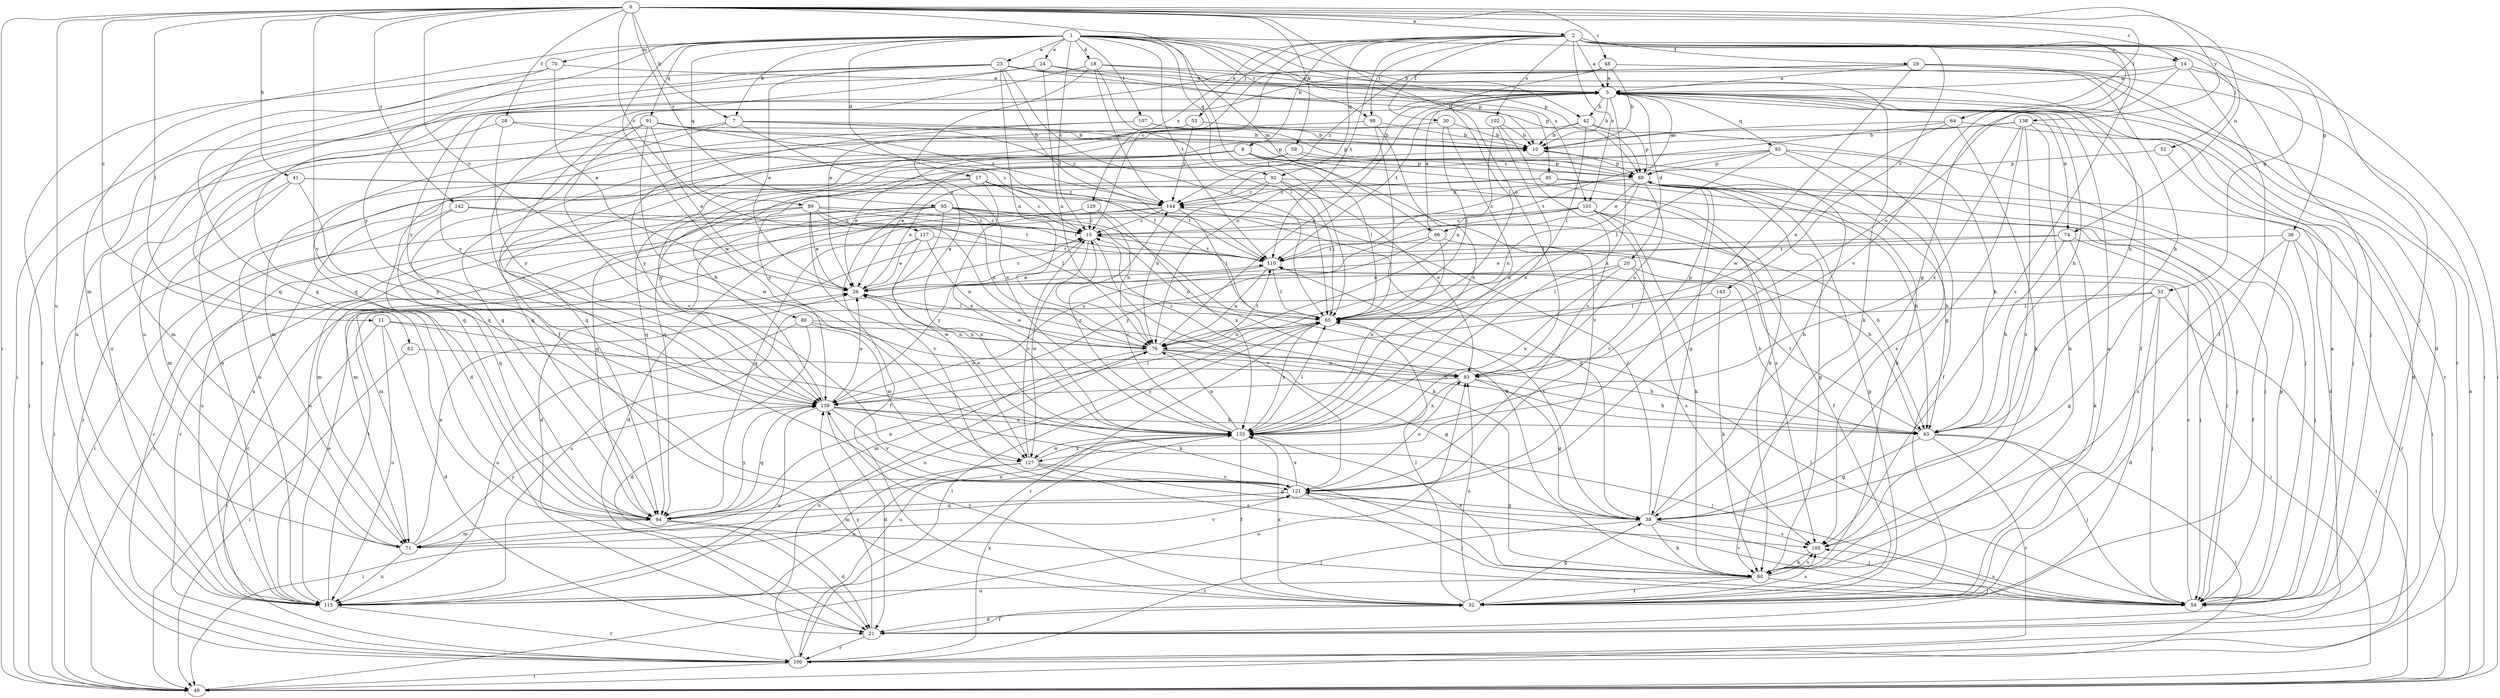 strict digraph  {
0;
1;
2;
5;
7;
8;
10;
11;
14;
15;
17;
18;
20;
21;
23;
24;
26;
28;
29;
30;
32;
33;
36;
38;
41;
42;
43;
48;
49;
52;
53;
54;
59;
60;
62;
64;
65;
66;
70;
71;
74;
76;
80;
83;
85;
88;
89;
91;
92;
93;
94;
95;
98;
100;
101;
102;
105;
107;
110;
115;
117;
121;
127;
129;
133;
138;
139;
142;
143;
144;
0 -> 2  [label=a];
0 -> 7  [label=b];
0 -> 11  [label=c];
0 -> 14  [label=c];
0 -> 28  [label=f];
0 -> 41  [label=h];
0 -> 48  [label=i];
0 -> 49  [label=i];
0 -> 59  [label=k];
0 -> 62  [label=l];
0 -> 64  [label=l];
0 -> 65  [label=l];
0 -> 74  [label=n];
0 -> 80  [label=o];
0 -> 83  [label=o];
0 -> 95  [label=r];
0 -> 115  [label=u];
0 -> 117  [label=v];
0 -> 121  [label=v];
0 -> 138  [label=y];
0 -> 142  [label=z];
1 -> 7  [label=b];
1 -> 14  [label=c];
1 -> 15  [label=c];
1 -> 17  [label=d];
1 -> 18  [label=d];
1 -> 23  [label=e];
1 -> 24  [label=e];
1 -> 42  [label=h];
1 -> 66  [label=m];
1 -> 70  [label=m];
1 -> 71  [label=m];
1 -> 85  [label=p];
1 -> 88  [label=p];
1 -> 89  [label=q];
1 -> 91  [label=q];
1 -> 92  [label=q];
1 -> 98  [label=r];
1 -> 101  [label=s];
1 -> 107  [label=t];
1 -> 110  [label=t];
1 -> 127  [label=w];
1 -> 139  [label=y];
2 -> 5  [label=a];
2 -> 8  [label=b];
2 -> 15  [label=c];
2 -> 29  [label=f];
2 -> 30  [label=f];
2 -> 33  [label=g];
2 -> 36  [label=g];
2 -> 38  [label=g];
2 -> 52  [label=j];
2 -> 53  [label=j];
2 -> 54  [label=j];
2 -> 92  [label=q];
2 -> 98  [label=r];
2 -> 101  [label=s];
2 -> 102  [label=s];
2 -> 105  [label=s];
2 -> 110  [label=t];
2 -> 121  [label=v];
2 -> 129  [label=x];
2 -> 143  [label=z];
5 -> 10  [label=b];
5 -> 20  [label=d];
5 -> 32  [label=f];
5 -> 42  [label=h];
5 -> 43  [label=h];
5 -> 74  [label=n];
5 -> 76  [label=n];
5 -> 93  [label=q];
5 -> 100  [label=r];
5 -> 110  [label=t];
5 -> 115  [label=u];
5 -> 133  [label=x];
5 -> 139  [label=y];
7 -> 10  [label=b];
7 -> 21  [label=d];
7 -> 88  [label=p];
7 -> 94  [label=q];
7 -> 133  [label=x];
7 -> 144  [label=z];
8 -> 26  [label=e];
8 -> 60  [label=k];
8 -> 65  [label=l];
8 -> 88  [label=p];
8 -> 94  [label=q];
8 -> 115  [label=u];
8 -> 121  [label=v];
8 -> 139  [label=y];
10 -> 88  [label=p];
11 -> 21  [label=d];
11 -> 49  [label=i];
11 -> 60  [label=k];
11 -> 76  [label=n];
11 -> 115  [label=u];
14 -> 5  [label=a];
14 -> 32  [label=f];
14 -> 49  [label=i];
14 -> 54  [label=j];
14 -> 83  [label=o];
14 -> 144  [label=z];
15 -> 110  [label=t];
15 -> 121  [label=v];
15 -> 127  [label=w];
15 -> 139  [label=y];
17 -> 15  [label=c];
17 -> 94  [label=q];
17 -> 100  [label=r];
17 -> 110  [label=t];
17 -> 133  [label=x];
17 -> 144  [label=z];
18 -> 5  [label=a];
18 -> 43  [label=h];
18 -> 65  [label=l];
18 -> 121  [label=v];
18 -> 133  [label=x];
18 -> 144  [label=z];
20 -> 26  [label=e];
20 -> 49  [label=i];
20 -> 65  [label=l];
20 -> 105  [label=s];
20 -> 133  [label=x];
21 -> 32  [label=f];
21 -> 100  [label=r];
21 -> 139  [label=y];
23 -> 5  [label=a];
23 -> 26  [label=e];
23 -> 49  [label=i];
23 -> 60  [label=k];
23 -> 65  [label=l];
23 -> 76  [label=n];
23 -> 88  [label=p];
23 -> 94  [label=q];
23 -> 110  [label=t];
23 -> 115  [label=u];
24 -> 5  [label=a];
24 -> 10  [label=b];
24 -> 32  [label=f];
24 -> 76  [label=n];
24 -> 94  [label=q];
26 -> 15  [label=c];
26 -> 65  [label=l];
28 -> 10  [label=b];
28 -> 15  [label=c];
28 -> 115  [label=u];
28 -> 139  [label=y];
29 -> 5  [label=a];
29 -> 43  [label=h];
29 -> 49  [label=i];
29 -> 100  [label=r];
29 -> 115  [label=u];
29 -> 127  [label=w];
29 -> 139  [label=y];
30 -> 10  [label=b];
30 -> 65  [label=l];
30 -> 71  [label=m];
30 -> 133  [label=x];
32 -> 5  [label=a];
32 -> 21  [label=d];
32 -> 38  [label=g];
32 -> 65  [label=l];
32 -> 83  [label=o];
32 -> 88  [label=p];
32 -> 105  [label=s];
32 -> 133  [label=x];
32 -> 139  [label=y];
33 -> 21  [label=d];
33 -> 38  [label=g];
33 -> 49  [label=i];
33 -> 54  [label=j];
33 -> 65  [label=l];
33 -> 115  [label=u];
36 -> 32  [label=f];
36 -> 54  [label=j];
36 -> 100  [label=r];
36 -> 105  [label=s];
36 -> 110  [label=t];
38 -> 10  [label=b];
38 -> 54  [label=j];
38 -> 60  [label=k];
38 -> 100  [label=r];
38 -> 105  [label=s];
38 -> 110  [label=t];
38 -> 144  [label=z];
41 -> 49  [label=i];
41 -> 71  [label=m];
41 -> 105  [label=s];
41 -> 139  [label=y];
41 -> 144  [label=z];
42 -> 10  [label=b];
42 -> 54  [label=j];
42 -> 65  [label=l];
42 -> 88  [label=p];
42 -> 94  [label=q];
43 -> 38  [label=g];
43 -> 49  [label=i];
43 -> 54  [label=j];
43 -> 100  [label=r];
43 -> 110  [label=t];
48 -> 5  [label=a];
48 -> 10  [label=b];
48 -> 21  [label=d];
48 -> 26  [label=e];
48 -> 65  [label=l];
49 -> 5  [label=a];
49 -> 83  [label=o];
52 -> 21  [label=d];
52 -> 88  [label=p];
53 -> 10  [label=b];
53 -> 71  [label=m];
53 -> 144  [label=z];
54 -> 5  [label=a];
54 -> 15  [label=c];
54 -> 65  [label=l];
54 -> 88  [label=p];
54 -> 105  [label=s];
54 -> 121  [label=v];
59 -> 26  [label=e];
59 -> 60  [label=k];
59 -> 88  [label=p];
59 -> 94  [label=q];
60 -> 32  [label=f];
60 -> 54  [label=j];
60 -> 88  [label=p];
60 -> 105  [label=s];
60 -> 115  [label=u];
60 -> 133  [label=x];
62 -> 49  [label=i];
62 -> 83  [label=o];
64 -> 10  [label=b];
64 -> 54  [label=j];
64 -> 60  [label=k];
64 -> 76  [label=n];
64 -> 144  [label=z];
65 -> 76  [label=n];
65 -> 100  [label=r];
65 -> 115  [label=u];
65 -> 133  [label=x];
66 -> 5  [label=a];
66 -> 43  [label=h];
66 -> 110  [label=t];
66 -> 133  [label=x];
66 -> 139  [label=y];
70 -> 5  [label=a];
70 -> 26  [label=e];
70 -> 94  [label=q];
70 -> 100  [label=r];
71 -> 26  [label=e];
71 -> 115  [label=u];
71 -> 121  [label=v];
71 -> 139  [label=y];
74 -> 26  [label=e];
74 -> 43  [label=h];
74 -> 54  [label=j];
74 -> 60  [label=k];
74 -> 110  [label=t];
76 -> 5  [label=a];
76 -> 26  [label=e];
76 -> 38  [label=g];
76 -> 43  [label=h];
76 -> 71  [label=m];
76 -> 83  [label=o];
76 -> 110  [label=t];
80 -> 21  [label=d];
80 -> 43  [label=h];
80 -> 76  [label=n];
80 -> 115  [label=u];
80 -> 127  [label=w];
83 -> 15  [label=c];
83 -> 38  [label=g];
83 -> 43  [label=h];
83 -> 88  [label=p];
83 -> 133  [label=x];
83 -> 139  [label=y];
85 -> 26  [label=e];
85 -> 43  [label=h];
85 -> 54  [label=j];
85 -> 144  [label=z];
88 -> 5  [label=a];
88 -> 15  [label=c];
88 -> 38  [label=g];
88 -> 43  [label=h];
88 -> 49  [label=i];
88 -> 76  [label=n];
88 -> 83  [label=o];
88 -> 144  [label=z];
88 -> 66  [label=e];
89 -> 15  [label=c];
89 -> 26  [label=e];
89 -> 49  [label=i];
89 -> 60  [label=k];
89 -> 65  [label=l];
89 -> 110  [label=t];
89 -> 115  [label=u];
89 -> 121  [label=v];
91 -> 10  [label=b];
91 -> 26  [label=e];
91 -> 49  [label=i];
91 -> 65  [label=l];
91 -> 121  [label=v];
91 -> 127  [label=w];
91 -> 144  [label=z];
92 -> 54  [label=j];
92 -> 65  [label=l];
92 -> 76  [label=n];
92 -> 83  [label=o];
92 -> 115  [label=u];
92 -> 144  [label=z];
93 -> 32  [label=f];
93 -> 43  [label=h];
93 -> 65  [label=l];
93 -> 88  [label=p];
93 -> 105  [label=s];
93 -> 110  [label=t];
93 -> 139  [label=y];
94 -> 21  [label=d];
94 -> 54  [label=j];
94 -> 71  [label=m];
94 -> 76  [label=n];
94 -> 133  [label=x];
94 -> 139  [label=y];
95 -> 15  [label=c];
95 -> 21  [label=d];
95 -> 32  [label=f];
95 -> 43  [label=h];
95 -> 49  [label=i];
95 -> 60  [label=k];
95 -> 76  [label=n];
95 -> 83  [label=o];
95 -> 100  [label=r];
95 -> 127  [label=w];
98 -> 10  [label=b];
98 -> 65  [label=l];
98 -> 94  [label=q];
98 -> 133  [label=x];
100 -> 15  [label=c];
100 -> 49  [label=i];
100 -> 65  [label=l];
100 -> 76  [label=n];
100 -> 133  [label=x];
101 -> 15  [label=c];
101 -> 32  [label=f];
101 -> 54  [label=j];
101 -> 60  [label=k];
101 -> 94  [label=q];
101 -> 121  [label=v];
101 -> 139  [label=y];
102 -> 10  [label=b];
102 -> 76  [label=n];
102 -> 121  [label=v];
102 -> 133  [label=x];
105 -> 60  [label=k];
107 -> 10  [label=b];
107 -> 88  [label=p];
107 -> 94  [label=q];
107 -> 139  [label=y];
110 -> 26  [label=e];
110 -> 43  [label=h];
110 -> 65  [label=l];
110 -> 76  [label=n];
115 -> 26  [label=e];
115 -> 100  [label=r];
115 -> 110  [label=t];
117 -> 26  [label=e];
117 -> 71  [label=m];
117 -> 76  [label=n];
117 -> 110  [label=t];
117 -> 133  [label=x];
121 -> 38  [label=g];
121 -> 54  [label=j];
121 -> 71  [label=m];
121 -> 83  [label=o];
121 -> 94  [label=q];
121 -> 133  [label=x];
127 -> 15  [label=c];
127 -> 38  [label=g];
127 -> 49  [label=i];
127 -> 105  [label=s];
127 -> 115  [label=u];
127 -> 121  [label=v];
127 -> 133  [label=x];
129 -> 15  [label=c];
129 -> 21  [label=d];
129 -> 71  [label=m];
129 -> 76  [label=n];
129 -> 133  [label=x];
133 -> 15  [label=c];
133 -> 26  [label=e];
133 -> 32  [label=f];
133 -> 65  [label=l];
133 -> 76  [label=n];
133 -> 115  [label=u];
133 -> 127  [label=w];
133 -> 144  [label=z];
138 -> 10  [label=b];
138 -> 21  [label=d];
138 -> 38  [label=g];
138 -> 60  [label=k];
138 -> 94  [label=q];
138 -> 105  [label=s];
138 -> 133  [label=x];
139 -> 10  [label=b];
139 -> 21  [label=d];
139 -> 26  [label=e];
139 -> 43  [label=h];
139 -> 54  [label=j];
139 -> 65  [label=l];
139 -> 94  [label=q];
139 -> 115  [label=u];
139 -> 121  [label=v];
139 -> 133  [label=x];
142 -> 15  [label=c];
142 -> 94  [label=q];
142 -> 100  [label=r];
142 -> 110  [label=t];
143 -> 60  [label=k];
143 -> 65  [label=l];
144 -> 15  [label=c];
144 -> 38  [label=g];
144 -> 65  [label=l];
144 -> 71  [label=m];
144 -> 115  [label=u];
}
